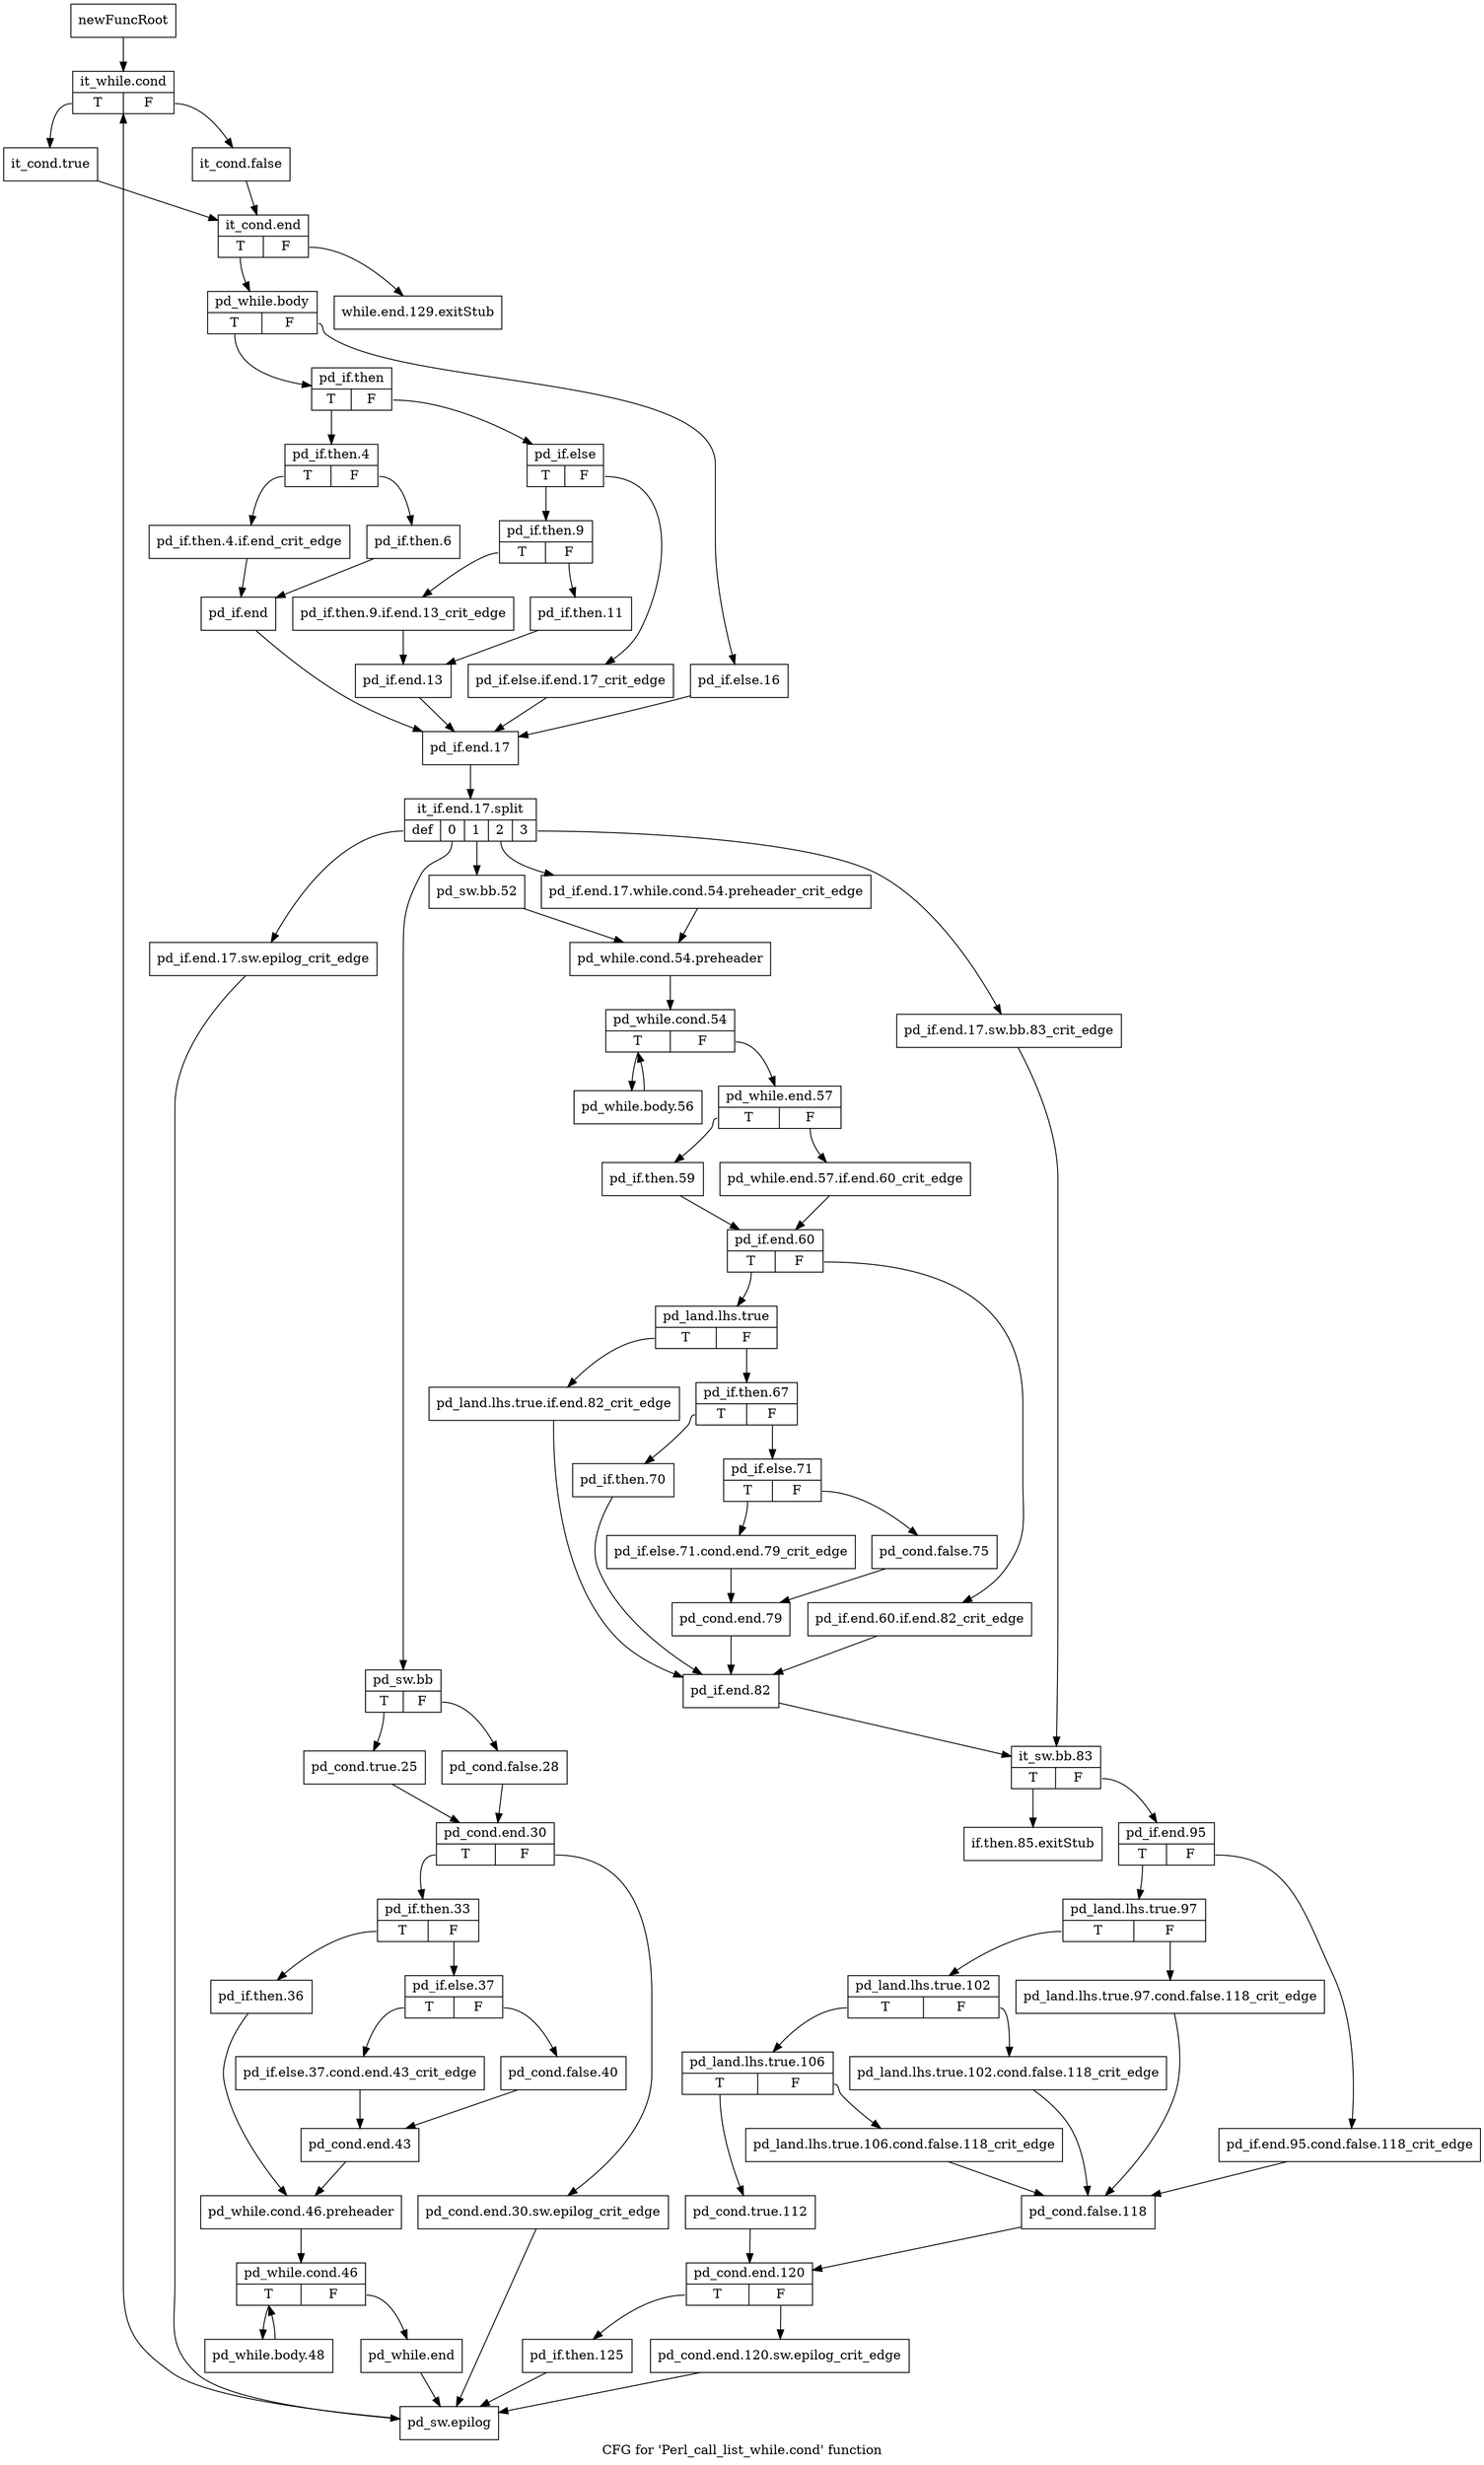 digraph "CFG for 'Perl_call_list_while.cond' function" {
	label="CFG for 'Perl_call_list_while.cond' function";

	Node0x4d2afd0 [shape=record,label="{newFuncRoot}"];
	Node0x4d2afd0 -> Node0x4d2b0c0;
	Node0x4d2b020 [shape=record,label="{while.end.129.exitStub}"];
	Node0x4d2b070 [shape=record,label="{if.then.85.exitStub}"];
	Node0x4d2b0c0 [shape=record,label="{it_while.cond|{<s0>T|<s1>F}}"];
	Node0x4d2b0c0:s0 -> Node0x4d2b160;
	Node0x4d2b0c0:s1 -> Node0x4d2b110;
	Node0x4d2b110 [shape=record,label="{it_cond.false}"];
	Node0x4d2b110 -> Node0x4d2b1b0;
	Node0x4d2b160 [shape=record,label="{it_cond.true}"];
	Node0x4d2b160 -> Node0x4d2b1b0;
	Node0x4d2b1b0 [shape=record,label="{it_cond.end|{<s0>T|<s1>F}}"];
	Node0x4d2b1b0:s0 -> Node0x4d2b200;
	Node0x4d2b1b0:s1 -> Node0x4d2b020;
	Node0x4d2b200 [shape=record,label="{pd_while.body|{<s0>T|<s1>F}}"];
	Node0x4d2b200:s0 -> Node0x4d2b2a0;
	Node0x4d2b200:s1 -> Node0x4d2b250;
	Node0x4d2b250 [shape=record,label="{pd_if.else.16}"];
	Node0x4d2b250 -> Node0x4d2b610;
	Node0x4d2b2a0 [shape=record,label="{pd_if.then|{<s0>T|<s1>F}}"];
	Node0x4d2b2a0:s0 -> Node0x4d2b4d0;
	Node0x4d2b2a0:s1 -> Node0x4d2b2f0;
	Node0x4d2b2f0 [shape=record,label="{pd_if.else|{<s0>T|<s1>F}}"];
	Node0x4d2b2f0:s0 -> Node0x4d2b390;
	Node0x4d2b2f0:s1 -> Node0x4d2b340;
	Node0x4d2b340 [shape=record,label="{pd_if.else.if.end.17_crit_edge}"];
	Node0x4d2b340 -> Node0x4d2b610;
	Node0x4d2b390 [shape=record,label="{pd_if.then.9|{<s0>T|<s1>F}}"];
	Node0x4d2b390:s0 -> Node0x4d2b430;
	Node0x4d2b390:s1 -> Node0x4d2b3e0;
	Node0x4d2b3e0 [shape=record,label="{pd_if.then.11}"];
	Node0x4d2b3e0 -> Node0x4d2b480;
	Node0x4d2b430 [shape=record,label="{pd_if.then.9.if.end.13_crit_edge}"];
	Node0x4d2b430 -> Node0x4d2b480;
	Node0x4d2b480 [shape=record,label="{pd_if.end.13}"];
	Node0x4d2b480 -> Node0x4d2b610;
	Node0x4d2b4d0 [shape=record,label="{pd_if.then.4|{<s0>T|<s1>F}}"];
	Node0x4d2b4d0:s0 -> Node0x4d2b570;
	Node0x4d2b4d0:s1 -> Node0x4d2b520;
	Node0x4d2b520 [shape=record,label="{pd_if.then.6}"];
	Node0x4d2b520 -> Node0x4d2b5c0;
	Node0x4d2b570 [shape=record,label="{pd_if.then.4.if.end_crit_edge}"];
	Node0x4d2b570 -> Node0x4d2b5c0;
	Node0x4d2b5c0 [shape=record,label="{pd_if.end}"];
	Node0x4d2b5c0 -> Node0x4d2b610;
	Node0x4d2b610 [shape=record,label="{pd_if.end.17}"];
	Node0x4d2b610 -> Node0x644ee70;
	Node0x644ee70 [shape=record,label="{it_if.end.17.split|{<s0>def|<s1>0|<s2>1|<s3>2|<s4>3}}"];
	Node0x644ee70:s0 -> Node0x4d2c5b0;
	Node0x644ee70:s1 -> Node0x4d2c100;
	Node0x644ee70:s2 -> Node0x4d2b700;
	Node0x644ee70:s3 -> Node0x4d2b6b0;
	Node0x644ee70:s4 -> Node0x4d2b660;
	Node0x4d2b660 [shape=record,label="{pd_if.end.17.sw.bb.83_crit_edge}"];
	Node0x4d2b660 -> Node0x4d2bc50;
	Node0x4d2b6b0 [shape=record,label="{pd_if.end.17.while.cond.54.preheader_crit_edge}"];
	Node0x4d2b6b0 -> Node0x4d2b750;
	Node0x4d2b700 [shape=record,label="{pd_sw.bb.52}"];
	Node0x4d2b700 -> Node0x4d2b750;
	Node0x4d2b750 [shape=record,label="{pd_while.cond.54.preheader}"];
	Node0x4d2b750 -> Node0x4d2b7a0;
	Node0x4d2b7a0 [shape=record,label="{pd_while.cond.54|{<s0>T|<s1>F}}"];
	Node0x4d2b7a0:s0 -> Node0x4d2c0b0;
	Node0x4d2b7a0:s1 -> Node0x4d2b7f0;
	Node0x4d2b7f0 [shape=record,label="{pd_while.end.57|{<s0>T|<s1>F}}"];
	Node0x4d2b7f0:s0 -> Node0x4d2b890;
	Node0x4d2b7f0:s1 -> Node0x4d2b840;
	Node0x4d2b840 [shape=record,label="{pd_while.end.57.if.end.60_crit_edge}"];
	Node0x4d2b840 -> Node0x4d2b8e0;
	Node0x4d2b890 [shape=record,label="{pd_if.then.59}"];
	Node0x4d2b890 -> Node0x4d2b8e0;
	Node0x4d2b8e0 [shape=record,label="{pd_if.end.60|{<s0>T|<s1>F}}"];
	Node0x4d2b8e0:s0 -> Node0x4d2b980;
	Node0x4d2b8e0:s1 -> Node0x4d2b930;
	Node0x4d2b930 [shape=record,label="{pd_if.end.60.if.end.82_crit_edge}"];
	Node0x4d2b930 -> Node0x4d2bc00;
	Node0x4d2b980 [shape=record,label="{pd_land.lhs.true|{<s0>T|<s1>F}}"];
	Node0x4d2b980:s0 -> Node0x4d2bbb0;
	Node0x4d2b980:s1 -> Node0x4d2b9d0;
	Node0x4d2b9d0 [shape=record,label="{pd_if.then.67|{<s0>T|<s1>F}}"];
	Node0x4d2b9d0:s0 -> Node0x4d2bb60;
	Node0x4d2b9d0:s1 -> Node0x4d2ba20;
	Node0x4d2ba20 [shape=record,label="{pd_if.else.71|{<s0>T|<s1>F}}"];
	Node0x4d2ba20:s0 -> Node0x4d2bac0;
	Node0x4d2ba20:s1 -> Node0x4d2ba70;
	Node0x4d2ba70 [shape=record,label="{pd_cond.false.75}"];
	Node0x4d2ba70 -> Node0x4d2bb10;
	Node0x4d2bac0 [shape=record,label="{pd_if.else.71.cond.end.79_crit_edge}"];
	Node0x4d2bac0 -> Node0x4d2bb10;
	Node0x4d2bb10 [shape=record,label="{pd_cond.end.79}"];
	Node0x4d2bb10 -> Node0x4d2bc00;
	Node0x4d2bb60 [shape=record,label="{pd_if.then.70}"];
	Node0x4d2bb60 -> Node0x4d2bc00;
	Node0x4d2bbb0 [shape=record,label="{pd_land.lhs.true.if.end.82_crit_edge}"];
	Node0x4d2bbb0 -> Node0x4d2bc00;
	Node0x4d2bc00 [shape=record,label="{pd_if.end.82}"];
	Node0x4d2bc00 -> Node0x4d2bc50;
	Node0x4d2bc50 [shape=record,label="{it_sw.bb.83|{<s0>T|<s1>F}}"];
	Node0x4d2bc50:s0 -> Node0x4d2b070;
	Node0x4d2bc50:s1 -> Node0x4d2bca0;
	Node0x4d2bca0 [shape=record,label="{pd_if.end.95|{<s0>T|<s1>F}}"];
	Node0x4d2bca0:s0 -> Node0x4d2bd40;
	Node0x4d2bca0:s1 -> Node0x4d2bcf0;
	Node0x4d2bcf0 [shape=record,label="{pd_if.end.95.cond.false.118_crit_edge}"];
	Node0x4d2bcf0 -> Node0x4d2bf20;
	Node0x4d2bd40 [shape=record,label="{pd_land.lhs.true.97|{<s0>T|<s1>F}}"];
	Node0x4d2bd40:s0 -> Node0x4d2bde0;
	Node0x4d2bd40:s1 -> Node0x4d2bd90;
	Node0x4d2bd90 [shape=record,label="{pd_land.lhs.true.97.cond.false.118_crit_edge}"];
	Node0x4d2bd90 -> Node0x4d2bf20;
	Node0x4d2bde0 [shape=record,label="{pd_land.lhs.true.102|{<s0>T|<s1>F}}"];
	Node0x4d2bde0:s0 -> Node0x4d2be80;
	Node0x4d2bde0:s1 -> Node0x4d2be30;
	Node0x4d2be30 [shape=record,label="{pd_land.lhs.true.102.cond.false.118_crit_edge}"];
	Node0x4d2be30 -> Node0x4d2bf20;
	Node0x4d2be80 [shape=record,label="{pd_land.lhs.true.106|{<s0>T|<s1>F}}"];
	Node0x4d2be80:s0 -> Node0x4d2bf70;
	Node0x4d2be80:s1 -> Node0x4d2bed0;
	Node0x4d2bed0 [shape=record,label="{pd_land.lhs.true.106.cond.false.118_crit_edge}"];
	Node0x4d2bed0 -> Node0x4d2bf20;
	Node0x4d2bf20 [shape=record,label="{pd_cond.false.118}"];
	Node0x4d2bf20 -> Node0x4d2bfc0;
	Node0x4d2bf70 [shape=record,label="{pd_cond.true.112}"];
	Node0x4d2bf70 -> Node0x4d2bfc0;
	Node0x4d2bfc0 [shape=record,label="{pd_cond.end.120|{<s0>T|<s1>F}}"];
	Node0x4d2bfc0:s0 -> Node0x4d2c060;
	Node0x4d2bfc0:s1 -> Node0x4d2c010;
	Node0x4d2c010 [shape=record,label="{pd_cond.end.120.sw.epilog_crit_edge}"];
	Node0x4d2c010 -> Node0x4d2c600;
	Node0x4d2c060 [shape=record,label="{pd_if.then.125}"];
	Node0x4d2c060 -> Node0x4d2c600;
	Node0x4d2c0b0 [shape=record,label="{pd_while.body.56}"];
	Node0x4d2c0b0 -> Node0x4d2b7a0;
	Node0x4d2c100 [shape=record,label="{pd_sw.bb|{<s0>T|<s1>F}}"];
	Node0x4d2c100:s0 -> Node0x4d2c1a0;
	Node0x4d2c100:s1 -> Node0x4d2c150;
	Node0x4d2c150 [shape=record,label="{pd_cond.false.28}"];
	Node0x4d2c150 -> Node0x4d2c1f0;
	Node0x4d2c1a0 [shape=record,label="{pd_cond.true.25}"];
	Node0x4d2c1a0 -> Node0x4d2c1f0;
	Node0x4d2c1f0 [shape=record,label="{pd_cond.end.30|{<s0>T|<s1>F}}"];
	Node0x4d2c1f0:s0 -> Node0x4d2c290;
	Node0x4d2c1f0:s1 -> Node0x4d2c240;
	Node0x4d2c240 [shape=record,label="{pd_cond.end.30.sw.epilog_crit_edge}"];
	Node0x4d2c240 -> Node0x4d2c600;
	Node0x4d2c290 [shape=record,label="{pd_if.then.33|{<s0>T|<s1>F}}"];
	Node0x4d2c290:s0 -> Node0x4d2c420;
	Node0x4d2c290:s1 -> Node0x4d2c2e0;
	Node0x4d2c2e0 [shape=record,label="{pd_if.else.37|{<s0>T|<s1>F}}"];
	Node0x4d2c2e0:s0 -> Node0x4d2c380;
	Node0x4d2c2e0:s1 -> Node0x4d2c330;
	Node0x4d2c330 [shape=record,label="{pd_cond.false.40}"];
	Node0x4d2c330 -> Node0x4d2c3d0;
	Node0x4d2c380 [shape=record,label="{pd_if.else.37.cond.end.43_crit_edge}"];
	Node0x4d2c380 -> Node0x4d2c3d0;
	Node0x4d2c3d0 [shape=record,label="{pd_cond.end.43}"];
	Node0x4d2c3d0 -> Node0x4d2c470;
	Node0x4d2c420 [shape=record,label="{pd_if.then.36}"];
	Node0x4d2c420 -> Node0x4d2c470;
	Node0x4d2c470 [shape=record,label="{pd_while.cond.46.preheader}"];
	Node0x4d2c470 -> Node0x4d2c4c0;
	Node0x4d2c4c0 [shape=record,label="{pd_while.cond.46|{<s0>T|<s1>F}}"];
	Node0x4d2c4c0:s0 -> Node0x4d2c560;
	Node0x4d2c4c0:s1 -> Node0x4d2c510;
	Node0x4d2c510 [shape=record,label="{pd_while.end}"];
	Node0x4d2c510 -> Node0x4d2c600;
	Node0x4d2c560 [shape=record,label="{pd_while.body.48}"];
	Node0x4d2c560 -> Node0x4d2c4c0;
	Node0x4d2c5b0 [shape=record,label="{pd_if.end.17.sw.epilog_crit_edge}"];
	Node0x4d2c5b0 -> Node0x4d2c600;
	Node0x4d2c600 [shape=record,label="{pd_sw.epilog}"];
	Node0x4d2c600 -> Node0x4d2b0c0;
}
